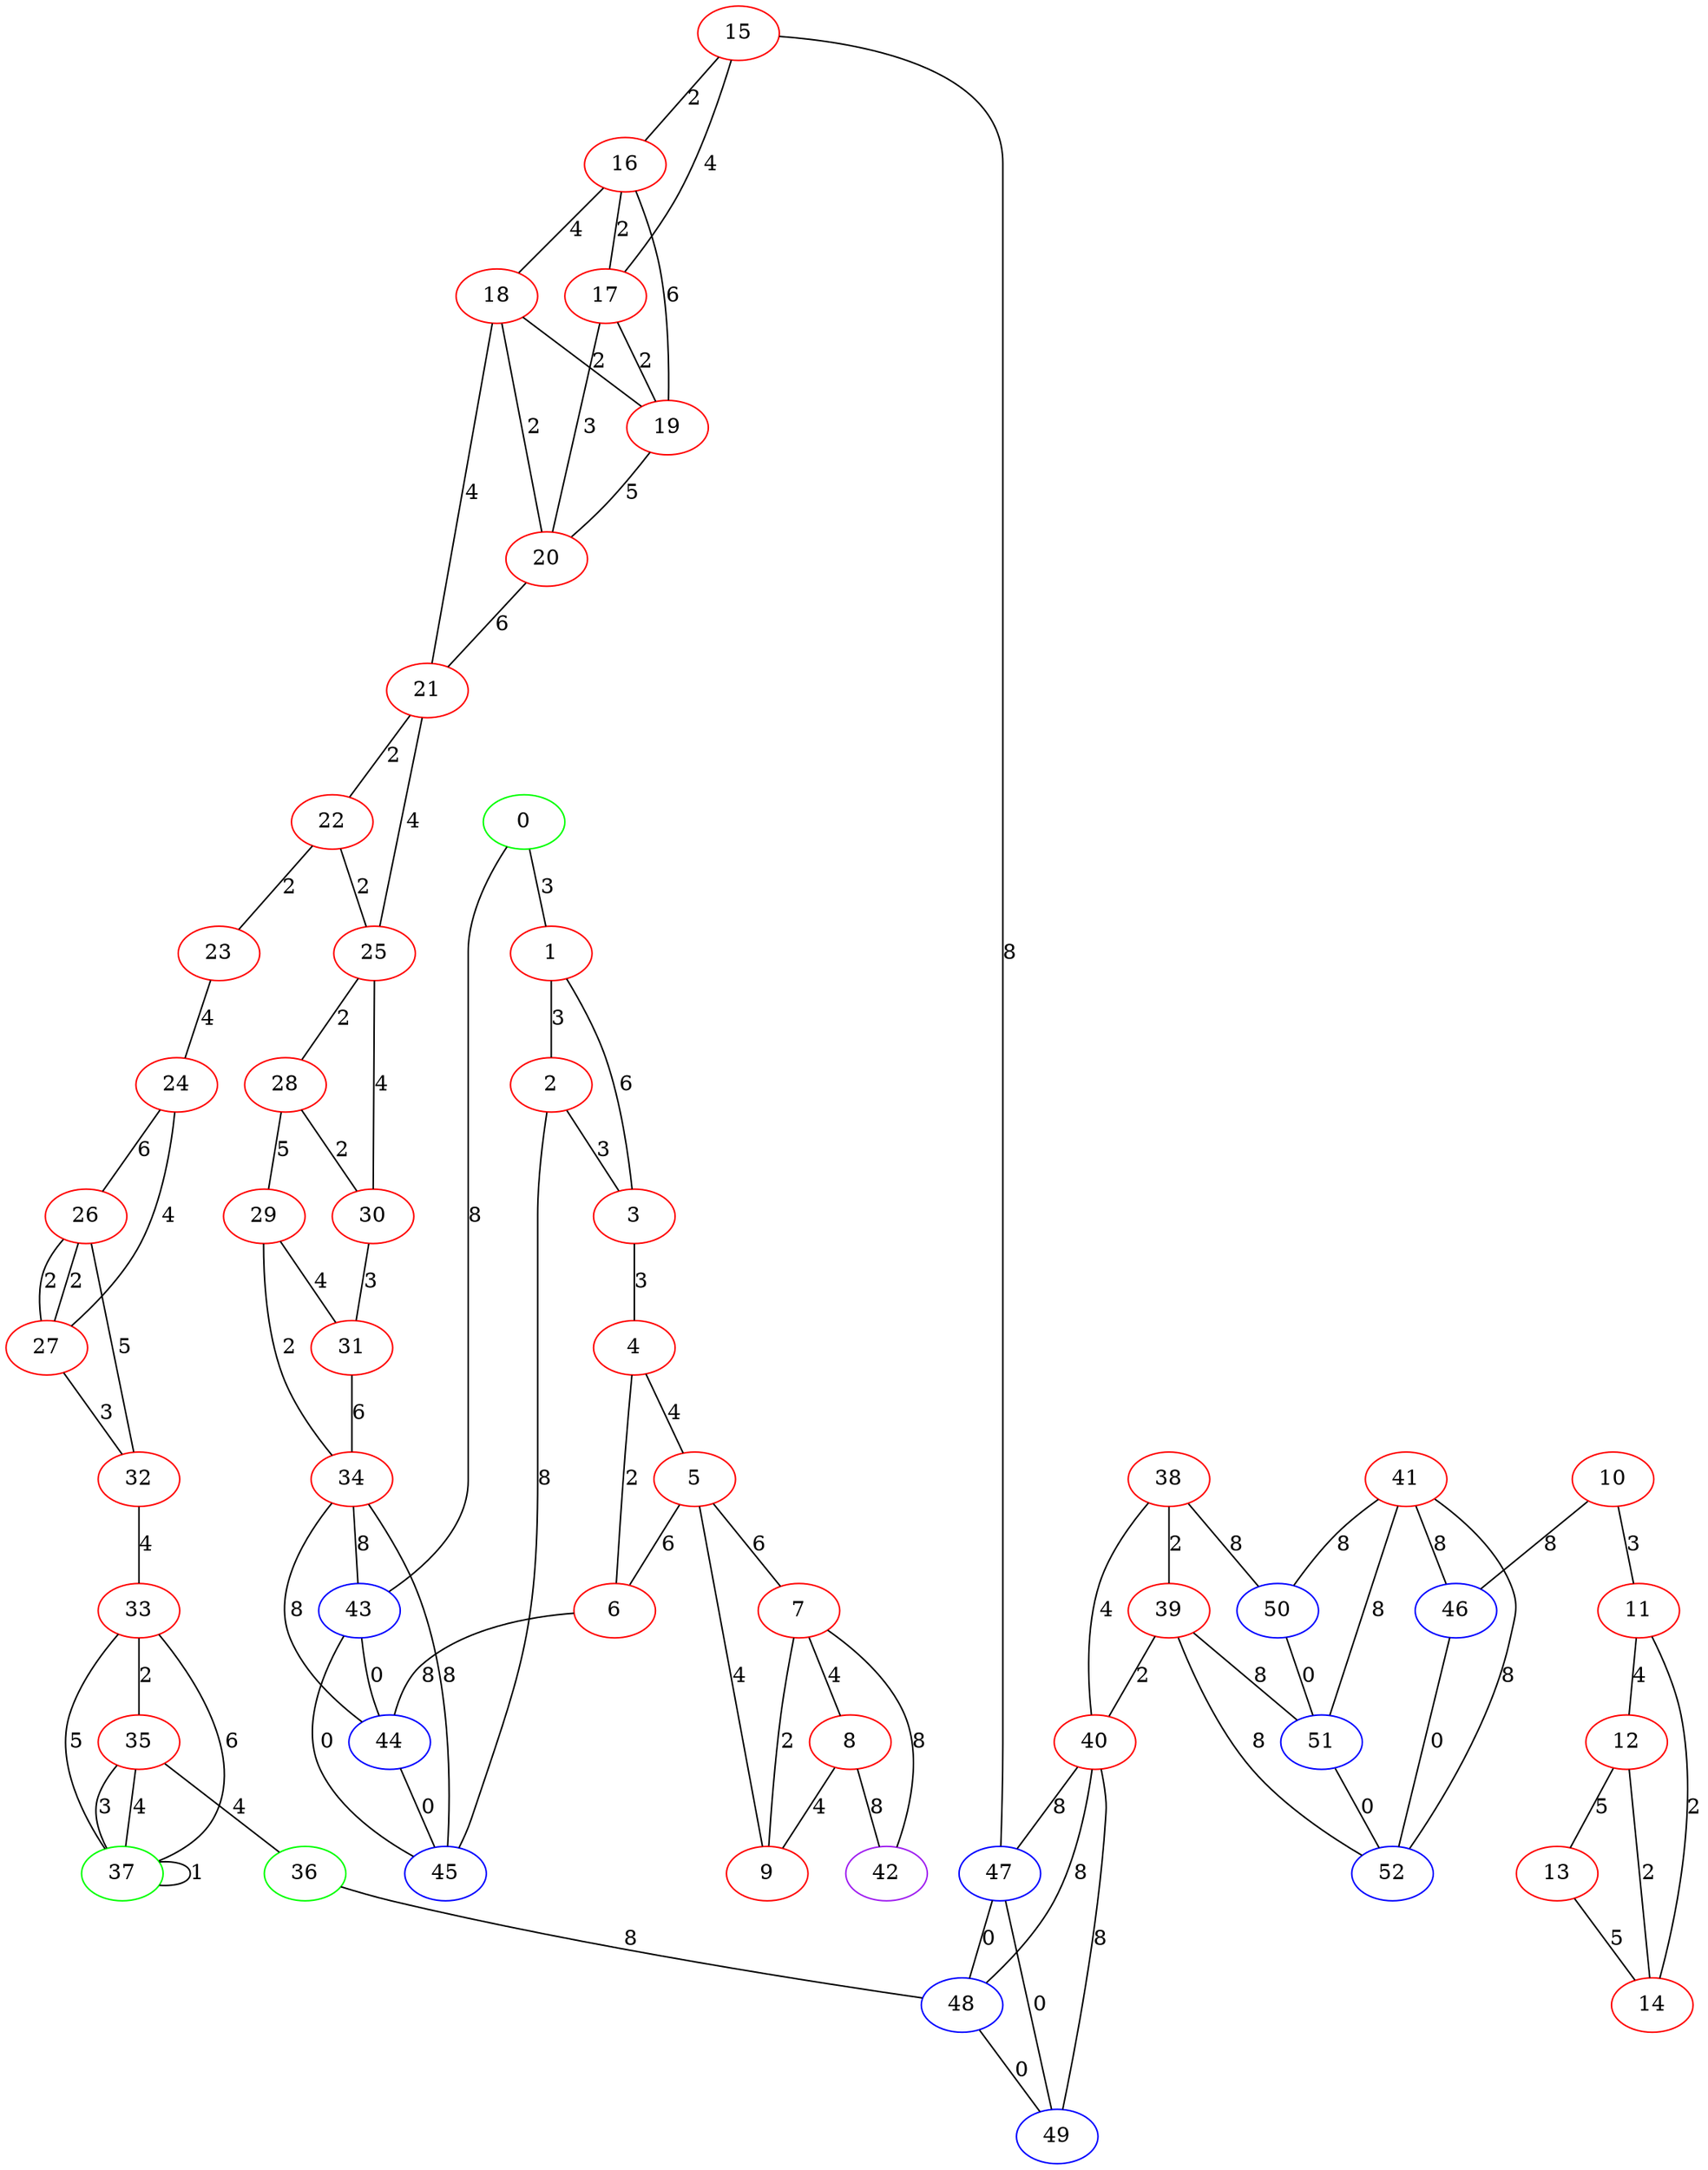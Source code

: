 graph "" {
0 [color=green, weight=2];
1 [color=red, weight=1];
2 [color=red, weight=1];
3 [color=red, weight=1];
4 [color=red, weight=1];
5 [color=red, weight=1];
6 [color=red, weight=1];
7 [color=red, weight=1];
8 [color=red, weight=1];
9 [color=red, weight=1];
10 [color=red, weight=1];
11 [color=red, weight=1];
12 [color=red, weight=1];
13 [color=red, weight=1];
14 [color=red, weight=1];
15 [color=red, weight=1];
16 [color=red, weight=1];
17 [color=red, weight=1];
18 [color=red, weight=1];
19 [color=red, weight=1];
20 [color=red, weight=1];
21 [color=red, weight=1];
22 [color=red, weight=1];
23 [color=red, weight=1];
24 [color=red, weight=1];
25 [color=red, weight=1];
26 [color=red, weight=1];
27 [color=red, weight=1];
28 [color=red, weight=1];
29 [color=red, weight=1];
30 [color=red, weight=1];
31 [color=red, weight=1];
32 [color=red, weight=1];
33 [color=red, weight=1];
34 [color=red, weight=1];
35 [color=red, weight=1];
36 [color=green, weight=2];
37 [color=green, weight=2];
38 [color=red, weight=1];
39 [color=red, weight=1];
40 [color=red, weight=1];
41 [color=red, weight=1];
42 [color=purple, weight=4];
43 [color=blue, weight=3];
44 [color=blue, weight=3];
45 [color=blue, weight=3];
46 [color=blue, weight=3];
47 [color=blue, weight=3];
48 [color=blue, weight=3];
49 [color=blue, weight=3];
50 [color=blue, weight=3];
51 [color=blue, weight=3];
52 [color=blue, weight=3];
0 -- 1  [key=0, label=3];
0 -- 43  [key=0, label=8];
1 -- 2  [key=0, label=3];
1 -- 3  [key=0, label=6];
2 -- 3  [key=0, label=3];
2 -- 45  [key=0, label=8];
3 -- 4  [key=0, label=3];
4 -- 5  [key=0, label=4];
4 -- 6  [key=0, label=2];
5 -- 9  [key=0, label=4];
5 -- 6  [key=0, label=6];
5 -- 7  [key=0, label=6];
6 -- 44  [key=0, label=8];
7 -- 8  [key=0, label=4];
7 -- 9  [key=0, label=2];
7 -- 42  [key=0, label=8];
8 -- 9  [key=0, label=4];
8 -- 42  [key=0, label=8];
10 -- 11  [key=0, label=3];
10 -- 46  [key=0, label=8];
11 -- 12  [key=0, label=4];
11 -- 14  [key=0, label=2];
12 -- 13  [key=0, label=5];
12 -- 14  [key=0, label=2];
13 -- 14  [key=0, label=5];
15 -- 16  [key=0, label=2];
15 -- 17  [key=0, label=4];
15 -- 47  [key=0, label=8];
16 -- 17  [key=0, label=2];
16 -- 18  [key=0, label=4];
16 -- 19  [key=0, label=6];
17 -- 19  [key=0, label=2];
17 -- 20  [key=0, label=3];
18 -- 19  [key=0, label=2];
18 -- 20  [key=0, label=2];
18 -- 21  [key=0, label=4];
19 -- 20  [key=0, label=5];
20 -- 21  [key=0, label=6];
21 -- 25  [key=0, label=4];
21 -- 22  [key=0, label=2];
22 -- 25  [key=0, label=2];
22 -- 23  [key=0, label=2];
23 -- 24  [key=0, label=4];
24 -- 26  [key=0, label=6];
24 -- 27  [key=0, label=4];
25 -- 30  [key=0, label=4];
25 -- 28  [key=0, label=2];
26 -- 32  [key=0, label=5];
26 -- 27  [key=0, label=2];
26 -- 27  [key=1, label=2];
27 -- 32  [key=0, label=3];
28 -- 29  [key=0, label=5];
28 -- 30  [key=0, label=2];
29 -- 34  [key=0, label=2];
29 -- 31  [key=0, label=4];
30 -- 31  [key=0, label=3];
31 -- 34  [key=0, label=6];
32 -- 33  [key=0, label=4];
33 -- 35  [key=0, label=2];
33 -- 37  [key=0, label=5];
33 -- 37  [key=1, label=6];
34 -- 45  [key=0, label=8];
34 -- 43  [key=0, label=8];
34 -- 44  [key=0, label=8];
35 -- 36  [key=0, label=4];
35 -- 37  [key=0, label=3];
35 -- 37  [key=1, label=4];
36 -- 48  [key=0, label=8];
37 -- 37  [key=0, label=1];
38 -- 40  [key=0, label=4];
38 -- 50  [key=0, label=8];
38 -- 39  [key=0, label=2];
39 -- 40  [key=0, label=2];
39 -- 51  [key=0, label=8];
39 -- 52  [key=0, label=8];
40 -- 48  [key=0, label=8];
40 -- 49  [key=0, label=8];
40 -- 47  [key=0, label=8];
41 -- 50  [key=0, label=8];
41 -- 51  [key=0, label=8];
41 -- 52  [key=0, label=8];
41 -- 46  [key=0, label=8];
43 -- 44  [key=0, label=0];
43 -- 45  [key=0, label=0];
44 -- 45  [key=0, label=0];
46 -- 52  [key=0, label=0];
47 -- 48  [key=0, label=0];
47 -- 49  [key=0, label=0];
48 -- 49  [key=0, label=0];
50 -- 51  [key=0, label=0];
51 -- 52  [key=0, label=0];
}
